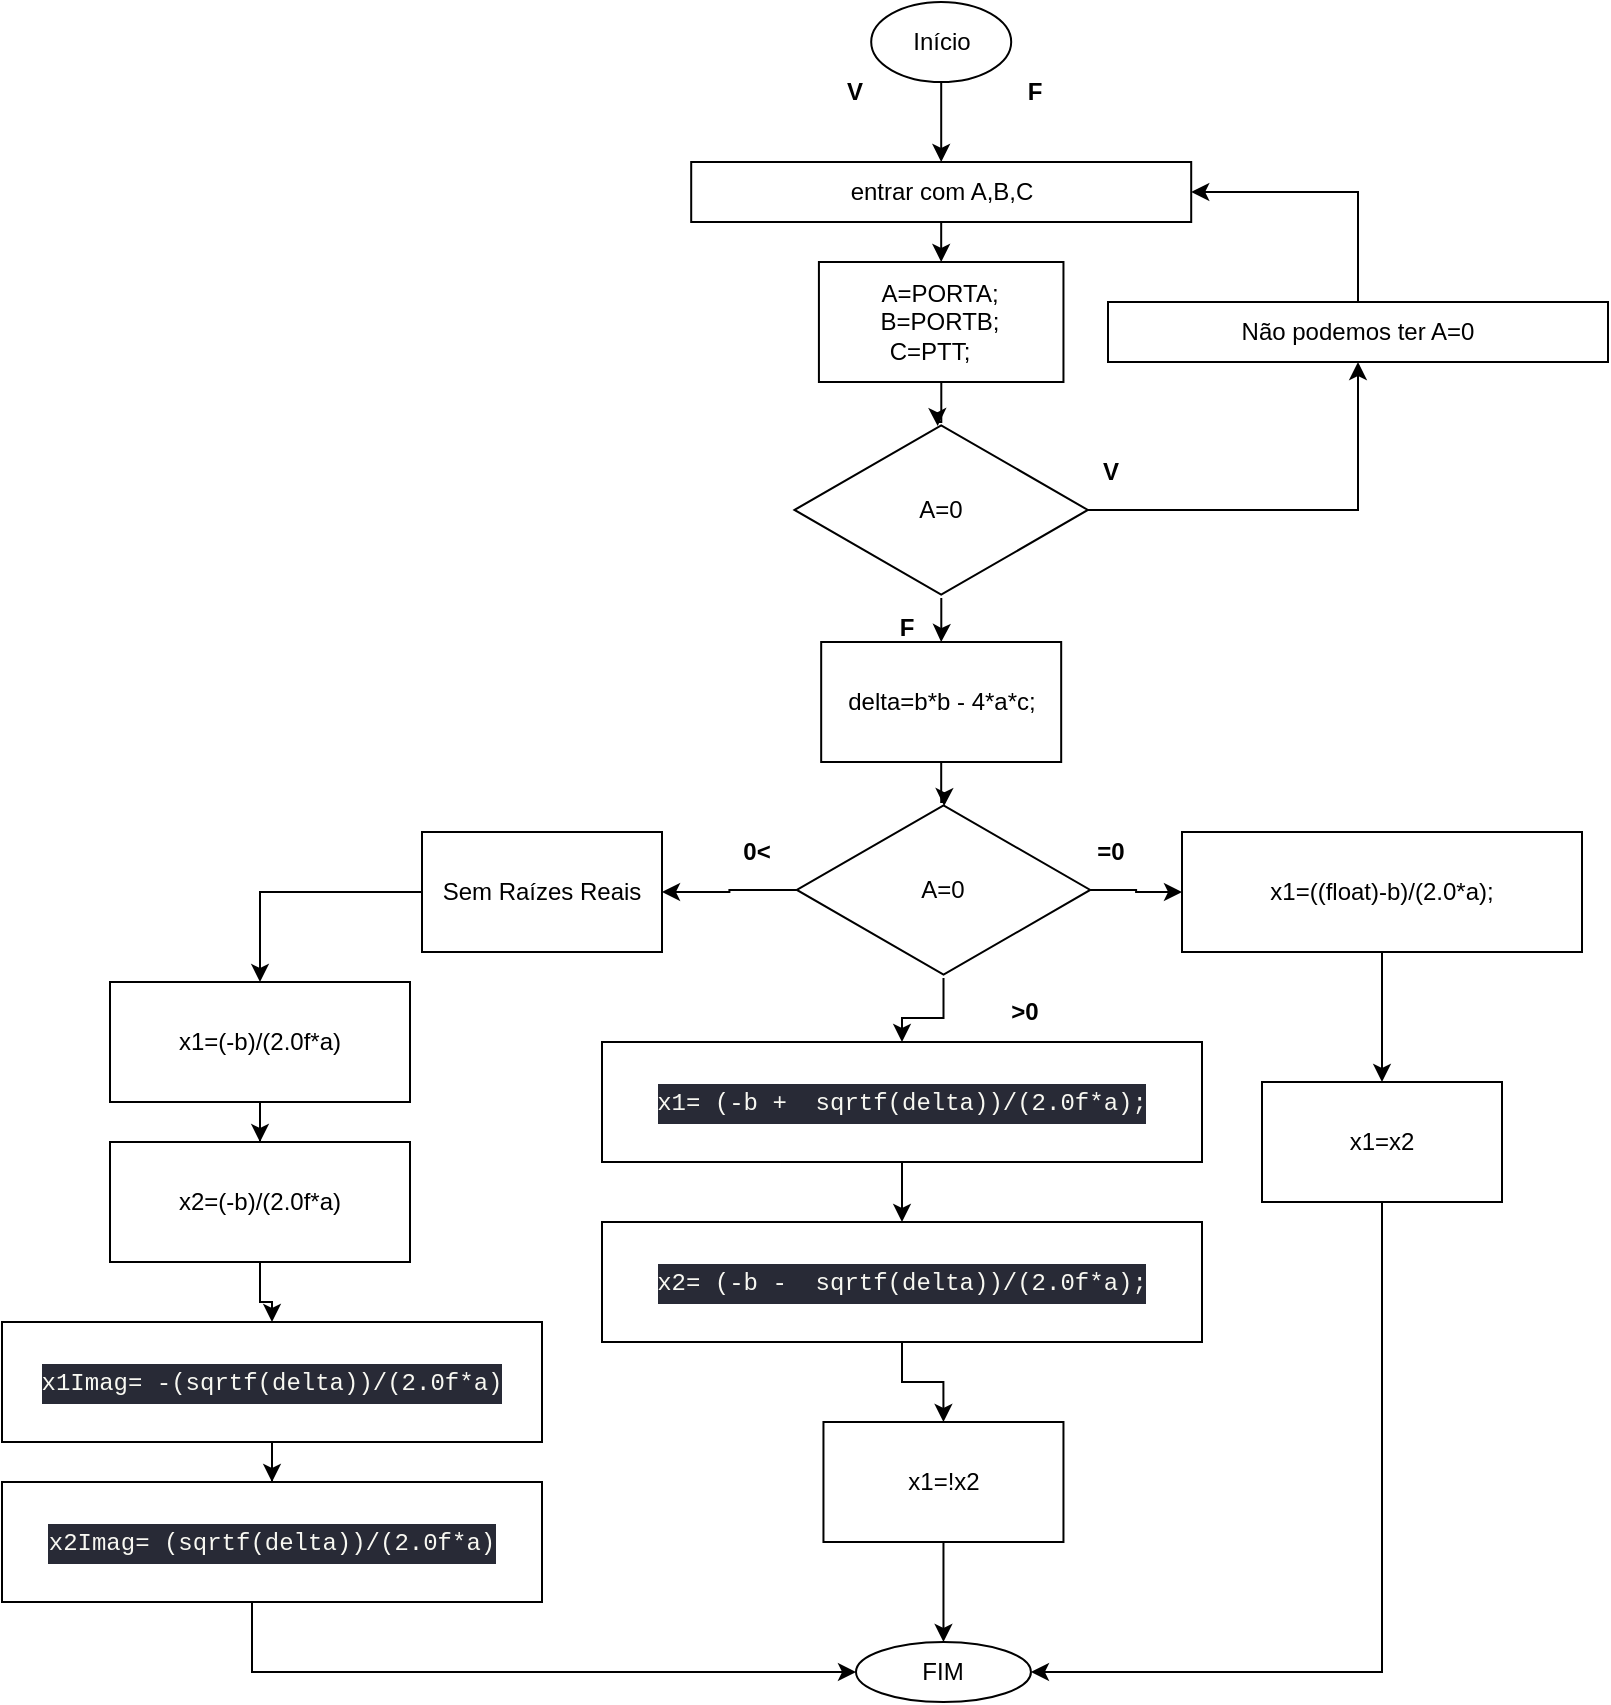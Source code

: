 <mxfile version="21.5.2" type="device">
  <diagram id="XMUXtyX5-fALYA9FIsvU" name="Página-1">
    <mxGraphModel dx="505" dy="444" grid="1" gridSize="10" guides="1" tooltips="1" connect="1" arrows="1" fold="1" page="1" pageScale="1" pageWidth="827" pageHeight="1169" math="0" shadow="0">
      <root>
        <mxCell id="0" />
        <mxCell id="1" parent="0" />
        <mxCell id="8DO1Rx4T9jfybCHXWFRA-1" value="Início" style="ellipse;whiteSpace=wrap;html=1;" parent="1" vertex="1">
          <mxGeometry x="1261.6" y="120" width="70" height="40" as="geometry" />
        </mxCell>
        <mxCell id="8DO1Rx4T9jfybCHXWFRA-4" value="entrar com A,B,C" style="rounded=0;whiteSpace=wrap;html=1;" parent="1" vertex="1">
          <mxGeometry x="1171.6" y="200" width="250" height="30" as="geometry" />
        </mxCell>
        <mxCell id="8DO1Rx4T9jfybCHXWFRA-5" value="" style="endArrow=classic;html=1;rounded=0;exitX=0.5;exitY=1;exitDx=0;exitDy=0;entryX=0.5;entryY=0;entryDx=0;entryDy=0;" parent="1" source="8DO1Rx4T9jfybCHXWFRA-1" target="8DO1Rx4T9jfybCHXWFRA-4" edge="1">
          <mxGeometry width="50" height="50" relative="1" as="geometry">
            <mxPoint x="1296.93" y="230" as="sourcePoint" />
            <mxPoint x="1302.347" y="151" as="targetPoint" />
          </mxGeometry>
        </mxCell>
        <mxCell id="8DO1Rx4T9jfybCHXWFRA-14" value="" style="endArrow=classic;html=1;rounded=0;exitX=0.5;exitY=1;exitDx=0;exitDy=0;entryX=0.5;entryY=0;entryDx=0;entryDy=0;" parent="1" source="8DO1Rx4T9jfybCHXWFRA-4" target="7M4bp0P8Vm2frEJgXk4b-3" edge="1">
          <mxGeometry width="50" height="50" relative="1" as="geometry">
            <mxPoint x="1311.763" y="208.45" as="sourcePoint" />
            <mxPoint x="1311.93" y="230" as="targetPoint" />
          </mxGeometry>
        </mxCell>
        <mxCell id="8DO1Rx4T9jfybCHXWFRA-67" value="FIM" style="ellipse;whiteSpace=wrap;html=1;" parent="1" vertex="1">
          <mxGeometry x="1254" y="940" width="87.47" height="30" as="geometry" />
        </mxCell>
        <mxCell id="8DO1Rx4T9jfybCHXWFRA-70" value="&lt;b&gt;F&lt;/b&gt;" style="text;html=1;align=center;verticalAlign=middle;resizable=0;points=[];autosize=1;strokeColor=none;fillColor=none;" parent="1" vertex="1">
          <mxGeometry x="1327.73" y="150" width="30" height="30" as="geometry" />
        </mxCell>
        <mxCell id="8DO1Rx4T9jfybCHXWFRA-71" value="&lt;b&gt;V&lt;/b&gt;" style="text;html=1;align=center;verticalAlign=middle;resizable=0;points=[];autosize=1;strokeColor=none;fillColor=none;" parent="1" vertex="1">
          <mxGeometry x="1237.77" y="150" width="30" height="30" as="geometry" />
        </mxCell>
        <mxCell id="7M4bp0P8Vm2frEJgXk4b-6" style="edgeStyle=orthogonalEdgeStyle;rounded=0;orthogonalLoop=1;jettySize=auto;html=1;entryX=0.488;entryY=0.023;entryDx=0;entryDy=0;entryPerimeter=0;" parent="1" source="7M4bp0P8Vm2frEJgXk4b-3" target="7M4bp0P8Vm2frEJgXk4b-4" edge="1">
          <mxGeometry relative="1" as="geometry" />
        </mxCell>
        <mxCell id="7M4bp0P8Vm2frEJgXk4b-3" value="&lt;div&gt;A=PORTA;&lt;/div&gt;&lt;div&gt;B=PORTB;&lt;/div&gt;&lt;div&gt;C=PTT;&lt;span style=&quot;background-color: initial;&quot;&gt;&amp;nbsp; &amp;nbsp;&lt;/span&gt;&lt;/div&gt;" style="rounded=0;whiteSpace=wrap;html=1;align=center;" parent="1" vertex="1">
          <mxGeometry x="1235.46" y="250" width="122.27" height="60" as="geometry" />
        </mxCell>
        <mxCell id="7M4bp0P8Vm2frEJgXk4b-7" style="edgeStyle=orthogonalEdgeStyle;rounded=0;orthogonalLoop=1;jettySize=auto;html=1;entryX=0.5;entryY=1;entryDx=0;entryDy=0;" parent="1" source="7M4bp0P8Vm2frEJgXk4b-4" target="7M4bp0P8Vm2frEJgXk4b-5" edge="1">
          <mxGeometry relative="1" as="geometry" />
        </mxCell>
        <mxCell id="7M4bp0P8Vm2frEJgXk4b-10" style="edgeStyle=orthogonalEdgeStyle;rounded=0;orthogonalLoop=1;jettySize=auto;html=1;entryX=0.5;entryY=0;entryDx=0;entryDy=0;" parent="1" source="7M4bp0P8Vm2frEJgXk4b-4" target="7M4bp0P8Vm2frEJgXk4b-9" edge="1">
          <mxGeometry relative="1" as="geometry" />
        </mxCell>
        <mxCell id="7M4bp0P8Vm2frEJgXk4b-4" value="A=0" style="html=1;whiteSpace=wrap;aspect=fixed;shape=isoRectangle;" parent="1" vertex="1">
          <mxGeometry x="1223.26" y="330" width="146.67" height="87.99" as="geometry" />
        </mxCell>
        <mxCell id="7M4bp0P8Vm2frEJgXk4b-8" style="edgeStyle=orthogonalEdgeStyle;rounded=0;orthogonalLoop=1;jettySize=auto;html=1;entryX=1;entryY=0.5;entryDx=0;entryDy=0;" parent="1" source="7M4bp0P8Vm2frEJgXk4b-5" target="8DO1Rx4T9jfybCHXWFRA-4" edge="1">
          <mxGeometry relative="1" as="geometry" />
        </mxCell>
        <mxCell id="7M4bp0P8Vm2frEJgXk4b-5" value="Não podemos ter A=0" style="rounded=0;whiteSpace=wrap;html=1;" parent="1" vertex="1">
          <mxGeometry x="1380" y="270" width="250" height="30" as="geometry" />
        </mxCell>
        <mxCell id="7M4bp0P8Vm2frEJgXk4b-33" style="edgeStyle=orthogonalEdgeStyle;rounded=0;orthogonalLoop=1;jettySize=auto;html=1;entryX=0.502;entryY=0.023;entryDx=0;entryDy=0;entryPerimeter=0;" parent="1" source="7M4bp0P8Vm2frEJgXk4b-9" target="7M4bp0P8Vm2frEJgXk4b-13" edge="1">
          <mxGeometry relative="1" as="geometry" />
        </mxCell>
        <mxCell id="7M4bp0P8Vm2frEJgXk4b-9" value="delta=b*b - 4*a*c;" style="whiteSpace=wrap;html=1;" parent="1" vertex="1">
          <mxGeometry x="1236.59" y="440" width="120" height="60" as="geometry" />
        </mxCell>
        <mxCell id="7M4bp0P8Vm2frEJgXk4b-11" value="&lt;b&gt;V&lt;/b&gt;" style="text;html=1;align=center;verticalAlign=middle;resizable=0;points=[];autosize=1;strokeColor=none;fillColor=none;" parent="1" vertex="1">
          <mxGeometry x="1366.13" y="340" width="30" height="30" as="geometry" />
        </mxCell>
        <mxCell id="7M4bp0P8Vm2frEJgXk4b-12" value="&lt;b&gt;F&lt;/b&gt;" style="text;html=1;align=center;verticalAlign=middle;resizable=0;points=[];autosize=1;strokeColor=none;fillColor=none;" parent="1" vertex="1">
          <mxGeometry x="1264" y="417.99" width="30" height="30" as="geometry" />
        </mxCell>
        <mxCell id="7M4bp0P8Vm2frEJgXk4b-15" style="edgeStyle=orthogonalEdgeStyle;rounded=0;orthogonalLoop=1;jettySize=auto;html=1;entryX=1;entryY=0.5;entryDx=0;entryDy=0;" parent="1" source="7M4bp0P8Vm2frEJgXk4b-13" target="7M4bp0P8Vm2frEJgXk4b-14" edge="1">
          <mxGeometry relative="1" as="geometry" />
        </mxCell>
        <mxCell id="7M4bp0P8Vm2frEJgXk4b-19" style="edgeStyle=orthogonalEdgeStyle;rounded=0;orthogonalLoop=1;jettySize=auto;html=1;entryX=0;entryY=0.5;entryDx=0;entryDy=0;" parent="1" source="7M4bp0P8Vm2frEJgXk4b-13" target="7M4bp0P8Vm2frEJgXk4b-17" edge="1">
          <mxGeometry relative="1" as="geometry" />
        </mxCell>
        <mxCell id="7M4bp0P8Vm2frEJgXk4b-27" style="edgeStyle=orthogonalEdgeStyle;rounded=0;orthogonalLoop=1;jettySize=auto;html=1;entryX=0.5;entryY=0;entryDx=0;entryDy=0;" parent="1" source="7M4bp0P8Vm2frEJgXk4b-13" target="7M4bp0P8Vm2frEJgXk4b-21" edge="1">
          <mxGeometry relative="1" as="geometry" />
        </mxCell>
        <mxCell id="7M4bp0P8Vm2frEJgXk4b-13" value="A=0" style="html=1;whiteSpace=wrap;aspect=fixed;shape=isoRectangle;" parent="1" vertex="1">
          <mxGeometry x="1224.44" y="520" width="146.67" height="87.99" as="geometry" />
        </mxCell>
        <mxCell id="7M4bp0P8Vm2frEJgXk4b-14" value="Sem Raízes Reais" style="whiteSpace=wrap;html=1;" parent="1" vertex="1">
          <mxGeometry x="1037" y="535" width="120" height="60" as="geometry" />
        </mxCell>
        <mxCell id="7M4bp0P8Vm2frEJgXk4b-16" value="&lt;b&gt;0&amp;lt;&lt;/b&gt;" style="text;html=1;align=center;verticalAlign=middle;resizable=0;points=[];autosize=1;strokeColor=none;fillColor=none;" parent="1" vertex="1">
          <mxGeometry x="1184.44" y="530" width="40" height="30" as="geometry" />
        </mxCell>
        <mxCell id="7M4bp0P8Vm2frEJgXk4b-25" style="edgeStyle=orthogonalEdgeStyle;rounded=0;orthogonalLoop=1;jettySize=auto;html=1;entryX=0.5;entryY=0;entryDx=0;entryDy=0;" parent="1" source="7M4bp0P8Vm2frEJgXk4b-17" target="7M4bp0P8Vm2frEJgXk4b-22" edge="1">
          <mxGeometry relative="1" as="geometry" />
        </mxCell>
        <mxCell id="7M4bp0P8Vm2frEJgXk4b-17" value="x1=((float)-b)/(2.0*a);" style="whiteSpace=wrap;html=1;" parent="1" vertex="1">
          <mxGeometry x="1417" y="535" width="200" height="60" as="geometry" />
        </mxCell>
        <mxCell id="7M4bp0P8Vm2frEJgXk4b-20" value="&lt;b&gt;=0&lt;/b&gt;" style="text;html=1;align=center;verticalAlign=middle;resizable=0;points=[];autosize=1;strokeColor=none;fillColor=none;" parent="1" vertex="1">
          <mxGeometry x="1361.13" y="530" width="40" height="30" as="geometry" />
        </mxCell>
        <mxCell id="7M4bp0P8Vm2frEJgXk4b-28" style="edgeStyle=orthogonalEdgeStyle;rounded=0;orthogonalLoop=1;jettySize=auto;html=1;entryX=0.5;entryY=0;entryDx=0;entryDy=0;" parent="1" source="7M4bp0P8Vm2frEJgXk4b-21" target="7M4bp0P8Vm2frEJgXk4b-23" edge="1">
          <mxGeometry relative="1" as="geometry" />
        </mxCell>
        <mxCell id="7M4bp0P8Vm2frEJgXk4b-21" value="&lt;div style=&quot;background-color: rgb(40, 42, 54); line-height: 19px;&quot;&gt;&lt;font face=&quot;Consolas, Courier New, monospace&quot; color=&quot;#f8f8f2&quot;&gt;x1= (-b +&amp;nbsp; sqrtf(delta))/(2.0f*a);&lt;/font&gt;&lt;br&gt;&lt;/div&gt;" style="whiteSpace=wrap;html=1;" parent="1" vertex="1">
          <mxGeometry x="1127" y="640" width="300" height="60" as="geometry" />
        </mxCell>
        <mxCell id="7M4bp0P8Vm2frEJgXk4b-31" style="edgeStyle=orthogonalEdgeStyle;rounded=0;orthogonalLoop=1;jettySize=auto;html=1;entryX=1;entryY=0.5;entryDx=0;entryDy=0;" parent="1" source="7M4bp0P8Vm2frEJgXk4b-22" target="8DO1Rx4T9jfybCHXWFRA-67" edge="1">
          <mxGeometry relative="1" as="geometry">
            <Array as="points">
              <mxPoint x="1517" y="955" />
            </Array>
          </mxGeometry>
        </mxCell>
        <mxCell id="7M4bp0P8Vm2frEJgXk4b-22" value="x1=x2" style="whiteSpace=wrap;html=1;" parent="1" vertex="1">
          <mxGeometry x="1457" y="660" width="120" height="60" as="geometry" />
        </mxCell>
        <mxCell id="7M4bp0P8Vm2frEJgXk4b-29" style="edgeStyle=orthogonalEdgeStyle;rounded=0;orthogonalLoop=1;jettySize=auto;html=1;entryX=0.5;entryY=0;entryDx=0;entryDy=0;" parent="1" source="7M4bp0P8Vm2frEJgXk4b-23" target="7M4bp0P8Vm2frEJgXk4b-26" edge="1">
          <mxGeometry relative="1" as="geometry" />
        </mxCell>
        <mxCell id="7M4bp0P8Vm2frEJgXk4b-23" value="&lt;div style=&quot;background-color: rgb(40, 42, 54); line-height: 19px;&quot;&gt;&lt;font face=&quot;Consolas, Courier New, monospace&quot; color=&quot;#f8f8f2&quot;&gt;x2= (-b -&amp;nbsp; sqrtf(delta))/(2.0f*a);&lt;/font&gt;&lt;br&gt;&lt;/div&gt;" style="whiteSpace=wrap;html=1;" parent="1" vertex="1">
          <mxGeometry x="1127" y="730" width="300" height="60" as="geometry" />
        </mxCell>
        <mxCell id="7M4bp0P8Vm2frEJgXk4b-30" style="edgeStyle=orthogonalEdgeStyle;rounded=0;orthogonalLoop=1;jettySize=auto;html=1;entryX=0.5;entryY=0;entryDx=0;entryDy=0;" parent="1" source="7M4bp0P8Vm2frEJgXk4b-26" target="8DO1Rx4T9jfybCHXWFRA-67" edge="1">
          <mxGeometry relative="1" as="geometry" />
        </mxCell>
        <mxCell id="7M4bp0P8Vm2frEJgXk4b-26" value="x1=!x2" style="whiteSpace=wrap;html=1;" parent="1" vertex="1">
          <mxGeometry x="1237.73" y="830" width="120" height="60" as="geometry" />
        </mxCell>
        <mxCell id="7M4bp0P8Vm2frEJgXk4b-32" value="&lt;b&gt;&amp;gt;0&lt;/b&gt;" style="text;html=1;align=center;verticalAlign=middle;resizable=0;points=[];autosize=1;strokeColor=none;fillColor=none;" parent="1" vertex="1">
          <mxGeometry x="1317.73" y="610" width="40" height="30" as="geometry" />
        </mxCell>
        <mxCell id="3AiLIcMDl-SF7_MkjSM7-2" value="" style="edgeStyle=orthogonalEdgeStyle;rounded=0;orthogonalLoop=1;jettySize=auto;html=1;entryX=0.5;entryY=0;entryDx=0;entryDy=0;" parent="1" source="7M4bp0P8Vm2frEJgXk4b-14" target="3AiLIcMDl-SF7_MkjSM7-1" edge="1">
          <mxGeometry relative="1" as="geometry">
            <mxPoint x="1254" y="955" as="targetPoint" />
            <Array as="points" />
            <mxPoint x="1097" y="595" as="sourcePoint" />
          </mxGeometry>
        </mxCell>
        <mxCell id="3AiLIcMDl-SF7_MkjSM7-4" style="edgeStyle=orthogonalEdgeStyle;rounded=0;orthogonalLoop=1;jettySize=auto;html=1;entryX=0.5;entryY=0;entryDx=0;entryDy=0;" parent="1" source="3AiLIcMDl-SF7_MkjSM7-1" target="3AiLIcMDl-SF7_MkjSM7-3" edge="1">
          <mxGeometry relative="1" as="geometry" />
        </mxCell>
        <mxCell id="3AiLIcMDl-SF7_MkjSM7-1" value="x1=(-b)/(2.0f*a)" style="whiteSpace=wrap;html=1;" parent="1" vertex="1">
          <mxGeometry x="881" y="610" width="150" height="60" as="geometry" />
        </mxCell>
        <mxCell id="3AiLIcMDl-SF7_MkjSM7-7" style="edgeStyle=orthogonalEdgeStyle;rounded=0;orthogonalLoop=1;jettySize=auto;html=1;entryX=0.5;entryY=0;entryDx=0;entryDy=0;" parent="1" source="3AiLIcMDl-SF7_MkjSM7-3" target="3AiLIcMDl-SF7_MkjSM7-5" edge="1">
          <mxGeometry relative="1" as="geometry" />
        </mxCell>
        <mxCell id="3AiLIcMDl-SF7_MkjSM7-3" value="x2=(-b)/(2.0f*a)" style="whiteSpace=wrap;html=1;" parent="1" vertex="1">
          <mxGeometry x="881" y="690" width="150" height="60" as="geometry" />
        </mxCell>
        <mxCell id="3AiLIcMDl-SF7_MkjSM7-8" style="edgeStyle=orthogonalEdgeStyle;rounded=0;orthogonalLoop=1;jettySize=auto;html=1;entryX=0.5;entryY=0;entryDx=0;entryDy=0;" parent="1" source="3AiLIcMDl-SF7_MkjSM7-5" target="3AiLIcMDl-SF7_MkjSM7-6" edge="1">
          <mxGeometry relative="1" as="geometry" />
        </mxCell>
        <mxCell id="3AiLIcMDl-SF7_MkjSM7-5" value="&lt;div style=&quot;background-color: rgb(40, 42, 54); line-height: 19px;&quot;&gt;&lt;font face=&quot;Consolas, Courier New, monospace&quot; color=&quot;#f8f8f2&quot;&gt;x1Imag= -(sqrtf(delta))/(2.0f*a)&lt;/font&gt;&lt;br&gt;&lt;/div&gt;" style="whiteSpace=wrap;html=1;" parent="1" vertex="1">
          <mxGeometry x="827" y="780" width="270" height="60" as="geometry" />
        </mxCell>
        <mxCell id="3AiLIcMDl-SF7_MkjSM7-9" style="edgeStyle=orthogonalEdgeStyle;rounded=0;orthogonalLoop=1;jettySize=auto;html=1;entryX=0;entryY=0.5;entryDx=0;entryDy=0;" parent="1" source="3AiLIcMDl-SF7_MkjSM7-6" target="8DO1Rx4T9jfybCHXWFRA-67" edge="1">
          <mxGeometry relative="1" as="geometry">
            <Array as="points">
              <mxPoint x="952" y="955" />
            </Array>
          </mxGeometry>
        </mxCell>
        <mxCell id="3AiLIcMDl-SF7_MkjSM7-6" value="&lt;div style=&quot;background-color: rgb(40, 42, 54); line-height: 19px;&quot;&gt;&lt;font face=&quot;Consolas, Courier New, monospace&quot; color=&quot;#f8f8f2&quot;&gt;x2Imag= (sqrtf(delta))/(2.0f*a)&lt;/font&gt;&lt;br&gt;&lt;/div&gt;" style="whiteSpace=wrap;html=1;" parent="1" vertex="1">
          <mxGeometry x="827" y="860" width="270" height="60" as="geometry" />
        </mxCell>
      </root>
    </mxGraphModel>
  </diagram>
</mxfile>
